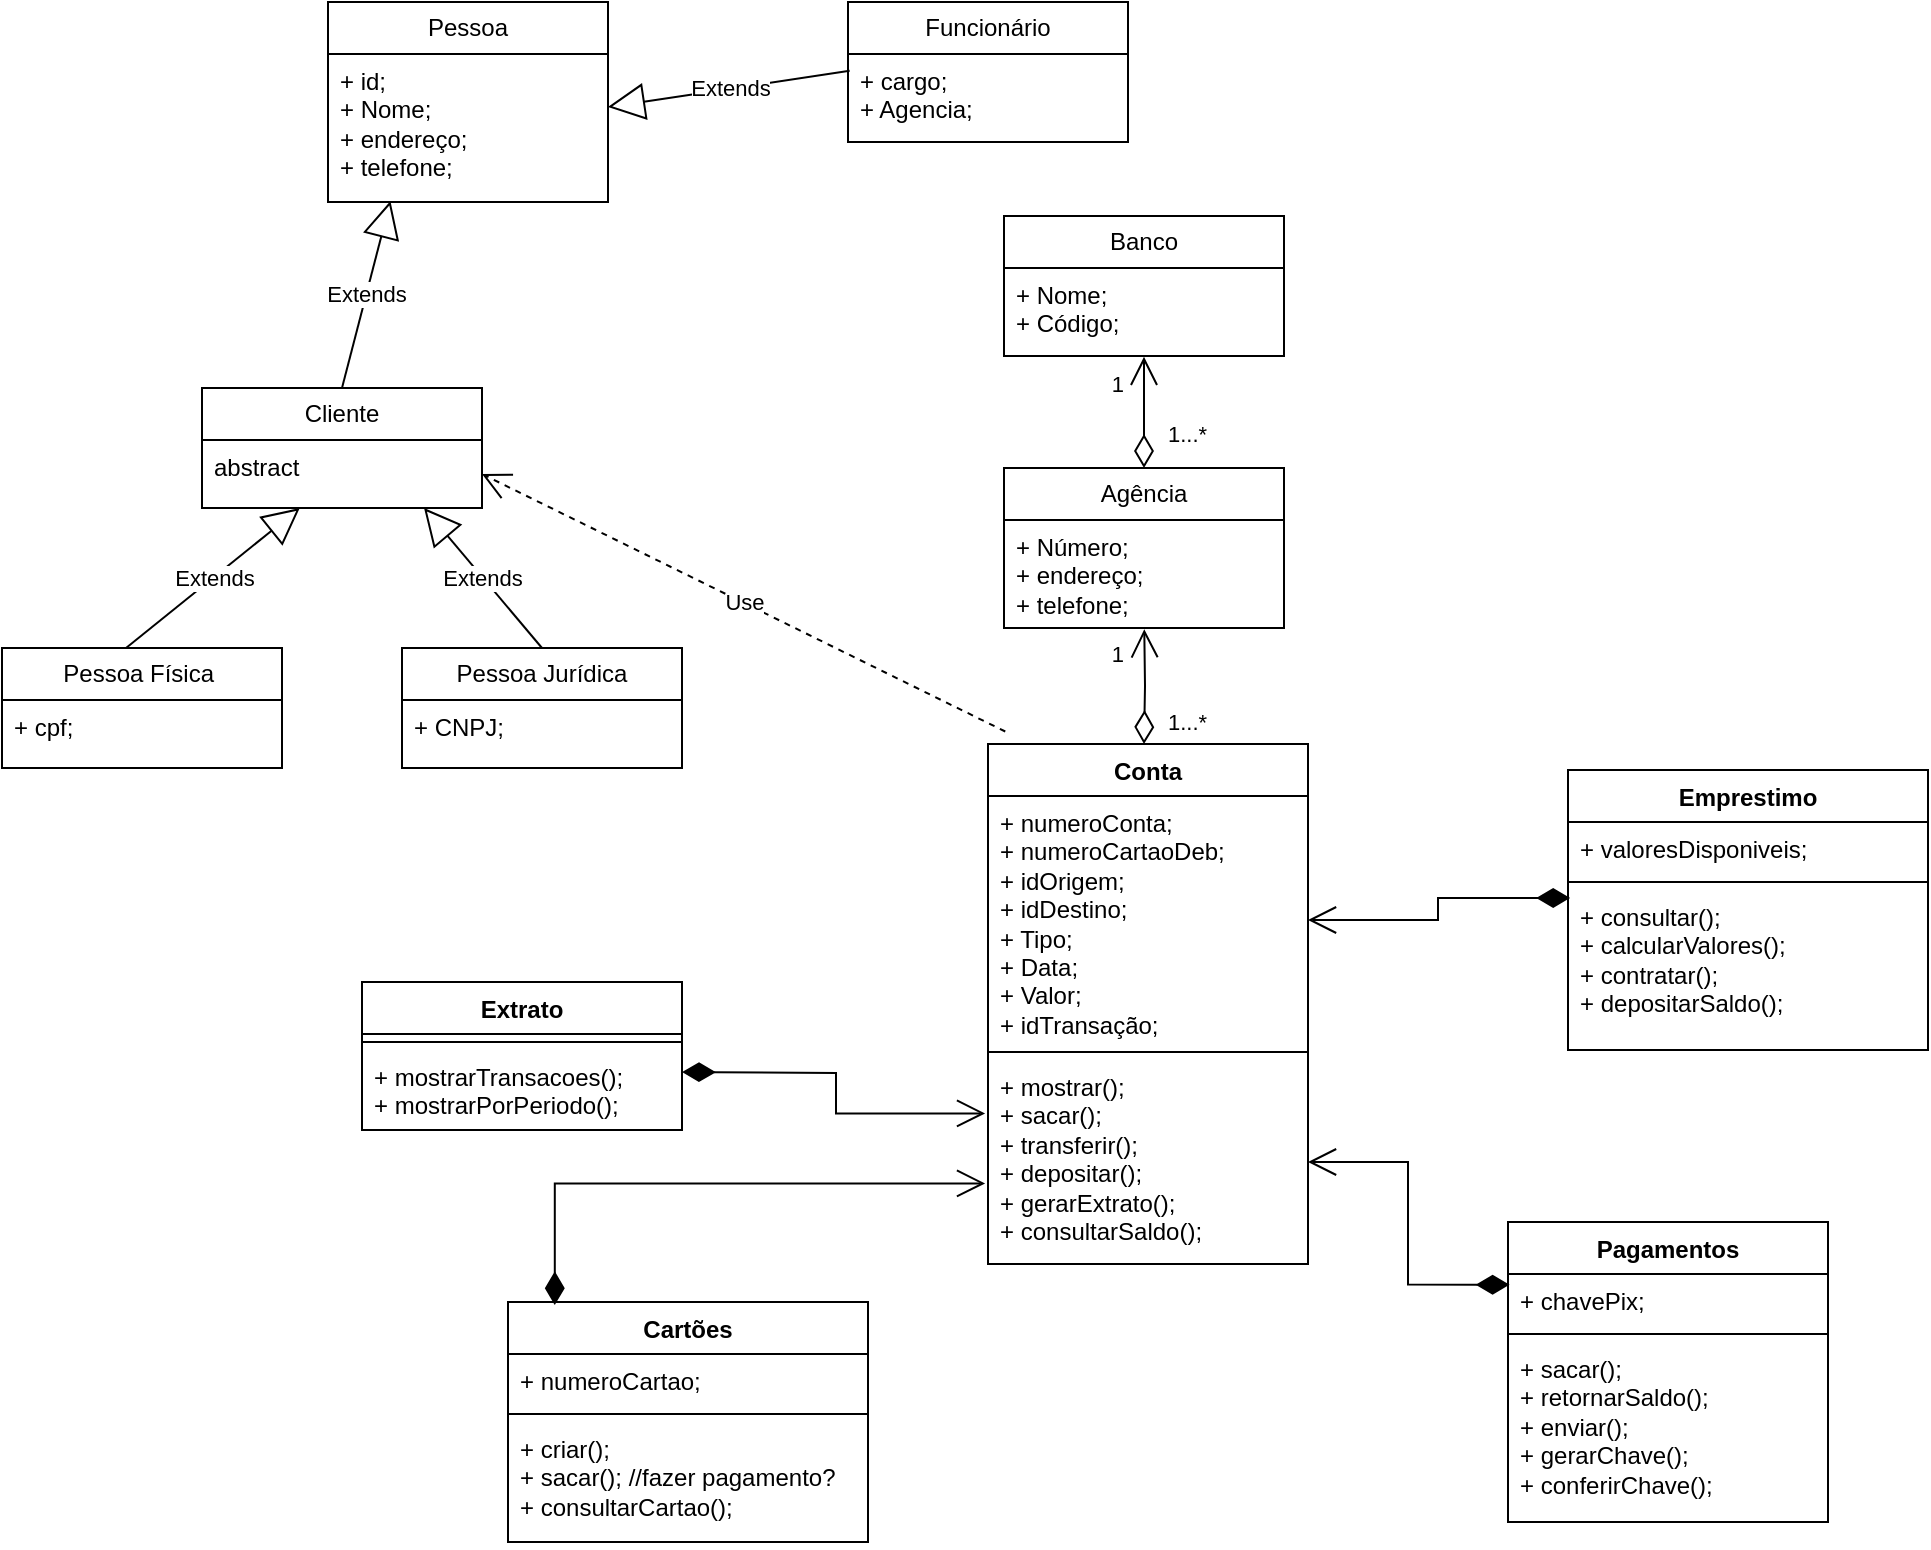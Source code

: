 <mxfile version="21.1.5" type="github">
  <diagram name="Página-1" id="4-gzDsOgcf79sOpH9Bft">
    <mxGraphModel dx="1864" dy="991" grid="1" gridSize="10" guides="1" tooltips="1" connect="1" arrows="1" fold="1" page="1" pageScale="1" pageWidth="1169" pageHeight="827" math="0" shadow="0">
      <root>
        <mxCell id="0" />
        <mxCell id="1" parent="0" />
        <mxCell id="wGyYJJHHHQbN9qoSsKe8-5" value="Pessoa" style="swimlane;fontStyle=0;childLayout=stackLayout;horizontal=1;startSize=26;fillColor=none;horizontalStack=0;resizeParent=1;resizeParentMax=0;resizeLast=0;collapsible=1;marginBottom=0;whiteSpace=wrap;html=1;" parent="1" vertex="1">
          <mxGeometry x="220" y="20" width="140" height="100" as="geometry" />
        </mxCell>
        <mxCell id="wGyYJJHHHQbN9qoSsKe8-6" value="+ id;&lt;br&gt;+ Nome;&lt;br&gt;+ endereço;&lt;br&gt;+ telefone;" style="text;strokeColor=none;fillColor=none;align=left;verticalAlign=top;spacingLeft=4;spacingRight=4;overflow=hidden;rotatable=0;points=[[0,0.5],[1,0.5]];portConstraint=eastwest;whiteSpace=wrap;html=1;" parent="wGyYJJHHHQbN9qoSsKe8-5" vertex="1">
          <mxGeometry y="26" width="140" height="74" as="geometry" />
        </mxCell>
        <mxCell id="wGyYJJHHHQbN9qoSsKe8-9" value="Cliente" style="swimlane;fontStyle=0;childLayout=stackLayout;horizontal=1;startSize=26;fillColor=none;horizontalStack=0;resizeParent=1;resizeParentMax=0;resizeLast=0;collapsible=1;marginBottom=0;whiteSpace=wrap;html=1;" parent="1" vertex="1">
          <mxGeometry x="157" y="213" width="140" height="60" as="geometry" />
        </mxCell>
        <mxCell id="wGyYJJHHHQbN9qoSsKe8-10" value="abstract" style="text;strokeColor=none;fillColor=none;align=left;verticalAlign=top;spacingLeft=4;spacingRight=4;overflow=hidden;rotatable=0;points=[[0,0.5],[1,0.5]];portConstraint=eastwest;whiteSpace=wrap;html=1;" parent="wGyYJJHHHQbN9qoSsKe8-9" vertex="1">
          <mxGeometry y="26" width="140" height="34" as="geometry" />
        </mxCell>
        <mxCell id="wGyYJJHHHQbN9qoSsKe8-11" value="Pessoa Física&amp;nbsp;" style="swimlane;fontStyle=0;childLayout=stackLayout;horizontal=1;startSize=26;fillColor=none;horizontalStack=0;resizeParent=1;resizeParentMax=0;resizeLast=0;collapsible=1;marginBottom=0;whiteSpace=wrap;html=1;" parent="1" vertex="1">
          <mxGeometry x="57" y="343" width="140" height="60" as="geometry" />
        </mxCell>
        <mxCell id="wGyYJJHHHQbN9qoSsKe8-12" value="+ cpf;" style="text;strokeColor=none;fillColor=none;align=left;verticalAlign=top;spacingLeft=4;spacingRight=4;overflow=hidden;rotatable=0;points=[[0,0.5],[1,0.5]];portConstraint=eastwest;whiteSpace=wrap;html=1;" parent="wGyYJJHHHQbN9qoSsKe8-11" vertex="1">
          <mxGeometry y="26" width="140" height="34" as="geometry" />
        </mxCell>
        <mxCell id="wGyYJJHHHQbN9qoSsKe8-13" value="Pessoa Jurídica" style="swimlane;fontStyle=0;childLayout=stackLayout;horizontal=1;startSize=26;fillColor=none;horizontalStack=0;resizeParent=1;resizeParentMax=0;resizeLast=0;collapsible=1;marginBottom=0;whiteSpace=wrap;html=1;" parent="1" vertex="1">
          <mxGeometry x="257" y="343" width="140" height="60" as="geometry" />
        </mxCell>
        <mxCell id="wGyYJJHHHQbN9qoSsKe8-14" value="+ CNPJ;" style="text;strokeColor=none;fillColor=none;align=left;verticalAlign=top;spacingLeft=4;spacingRight=4;overflow=hidden;rotatable=0;points=[[0,0.5],[1,0.5]];portConstraint=eastwest;whiteSpace=wrap;html=1;" parent="wGyYJJHHHQbN9qoSsKe8-13" vertex="1">
          <mxGeometry y="26" width="140" height="34" as="geometry" />
        </mxCell>
        <mxCell id="wGyYJJHHHQbN9qoSsKe8-15" value="Funcionário" style="swimlane;fontStyle=0;childLayout=stackLayout;horizontal=1;startSize=26;fillColor=none;horizontalStack=0;resizeParent=1;resizeParentMax=0;resizeLast=0;collapsible=1;marginBottom=0;whiteSpace=wrap;html=1;" parent="1" vertex="1">
          <mxGeometry x="480" y="20" width="140" height="70" as="geometry" />
        </mxCell>
        <mxCell id="wGyYJJHHHQbN9qoSsKe8-16" value="+ cargo;&lt;br&gt;+ Agencia;" style="text;strokeColor=none;fillColor=none;align=left;verticalAlign=top;spacingLeft=4;spacingRight=4;overflow=hidden;rotatable=0;points=[[0,0.5],[1,0.5]];portConstraint=eastwest;whiteSpace=wrap;html=1;" parent="wGyYJJHHHQbN9qoSsKe8-15" vertex="1">
          <mxGeometry y="26" width="140" height="44" as="geometry" />
        </mxCell>
        <mxCell id="wGyYJJHHHQbN9qoSsKe8-17" value="Banco" style="swimlane;fontStyle=0;childLayout=stackLayout;horizontal=1;startSize=26;fillColor=none;horizontalStack=0;resizeParent=1;resizeParentMax=0;resizeLast=0;collapsible=1;marginBottom=0;whiteSpace=wrap;html=1;" parent="1" vertex="1">
          <mxGeometry x="558" y="127" width="140" height="70" as="geometry" />
        </mxCell>
        <mxCell id="wGyYJJHHHQbN9qoSsKe8-18" value="+ Nome;&lt;br&gt;+ Código;" style="text;strokeColor=none;fillColor=none;align=left;verticalAlign=top;spacingLeft=4;spacingRight=4;overflow=hidden;rotatable=0;points=[[0,0.5],[1,0.5]];portConstraint=eastwest;whiteSpace=wrap;html=1;" parent="wGyYJJHHHQbN9qoSsKe8-17" vertex="1">
          <mxGeometry y="26" width="140" height="44" as="geometry" />
        </mxCell>
        <mxCell id="wGyYJJHHHQbN9qoSsKe8-19" value="Agência" style="swimlane;fontStyle=0;childLayout=stackLayout;horizontal=1;startSize=26;fillColor=none;horizontalStack=0;resizeParent=1;resizeParentMax=0;resizeLast=0;collapsible=1;marginBottom=0;whiteSpace=wrap;html=1;" parent="1" vertex="1">
          <mxGeometry x="558" y="253" width="140" height="80" as="geometry" />
        </mxCell>
        <mxCell id="wGyYJJHHHQbN9qoSsKe8-20" value="+ Número;&lt;br&gt;+ endereço;&lt;br&gt;+ telefone;" style="text;strokeColor=none;fillColor=none;align=left;verticalAlign=top;spacingLeft=4;spacingRight=4;overflow=hidden;rotatable=0;points=[[0,0.5],[1,0.5]];portConstraint=eastwest;whiteSpace=wrap;html=1;" parent="wGyYJJHHHQbN9qoSsKe8-19" vertex="1">
          <mxGeometry y="26" width="140" height="54" as="geometry" />
        </mxCell>
        <mxCell id="S7m789a0E0k9-BnDdS40-1" value="Extends" style="endArrow=block;endSize=16;endFill=0;html=1;rounded=0;exitX=0.443;exitY=0;exitDx=0;exitDy=0;exitPerimeter=0;" parent="1" source="wGyYJJHHHQbN9qoSsKe8-11" target="wGyYJJHHHQbN9qoSsKe8-10" edge="1">
          <mxGeometry width="160" relative="1" as="geometry">
            <mxPoint x="587" y="253" as="sourcePoint" />
            <mxPoint x="747" y="253" as="targetPoint" />
          </mxGeometry>
        </mxCell>
        <mxCell id="S7m789a0E0k9-BnDdS40-2" value="Extends" style="endArrow=block;endSize=16;endFill=0;html=1;rounded=0;exitX=0.5;exitY=0;exitDx=0;exitDy=0;entryX=0.793;entryY=1;entryDx=0;entryDy=0;entryPerimeter=0;" parent="1" source="wGyYJJHHHQbN9qoSsKe8-13" target="wGyYJJHHHQbN9qoSsKe8-10" edge="1">
          <mxGeometry width="160" relative="1" as="geometry">
            <mxPoint x="497" y="273" as="sourcePoint" />
            <mxPoint x="657" y="273" as="targetPoint" />
          </mxGeometry>
        </mxCell>
        <mxCell id="S7m789a0E0k9-BnDdS40-3" value="Extends" style="endArrow=block;endSize=16;endFill=0;html=1;rounded=0;exitX=0.5;exitY=0;exitDx=0;exitDy=0;entryX=0.223;entryY=0.994;entryDx=0;entryDy=0;entryPerimeter=0;" parent="1" source="wGyYJJHHHQbN9qoSsKe8-9" target="wGyYJJHHHQbN9qoSsKe8-6" edge="1">
          <mxGeometry width="160" relative="1" as="geometry">
            <mxPoint x="477" y="321" as="sourcePoint" />
            <mxPoint x="637" y="321" as="targetPoint" />
          </mxGeometry>
        </mxCell>
        <mxCell id="S7m789a0E0k9-BnDdS40-7" value="Extends" style="endArrow=block;endSize=16;endFill=0;html=1;rounded=0;exitX=0.006;exitY=0.191;exitDx=0;exitDy=0;exitPerimeter=0;" parent="1" source="wGyYJJHHHQbN9qoSsKe8-16" target="wGyYJJHHHQbN9qoSsKe8-6" edge="1">
          <mxGeometry width="160" relative="1" as="geometry">
            <mxPoint x="477" y="253" as="sourcePoint" />
            <mxPoint x="637" y="253" as="targetPoint" />
          </mxGeometry>
        </mxCell>
        <mxCell id="S7m789a0E0k9-BnDdS40-8" value="" style="endArrow=open;html=1;endSize=12;startArrow=diamondThin;startSize=14;startFill=0;edgeStyle=orthogonalEdgeStyle;rounded=0;entryX=0.5;entryY=1.008;entryDx=0;entryDy=0;entryPerimeter=0;" parent="1" source="wGyYJJHHHQbN9qoSsKe8-19" target="wGyYJJHHHQbN9qoSsKe8-18" edge="1">
          <mxGeometry relative="1" as="geometry">
            <mxPoint x="458" y="317" as="sourcePoint" />
            <mxPoint x="618" y="317" as="targetPoint" />
          </mxGeometry>
        </mxCell>
        <mxCell id="S7m789a0E0k9-BnDdS40-9" value="1...*" style="edgeLabel;resizable=0;html=1;align=left;verticalAlign=top;" parent="S7m789a0E0k9-BnDdS40-8" connectable="0" vertex="1">
          <mxGeometry x="-1" relative="1" as="geometry">
            <mxPoint x="10" y="-30" as="offset" />
          </mxGeometry>
        </mxCell>
        <mxCell id="S7m789a0E0k9-BnDdS40-10" value="1" style="edgeLabel;resizable=0;html=1;align=right;verticalAlign=top;" parent="S7m789a0E0k9-BnDdS40-8" connectable="0" vertex="1">
          <mxGeometry x="1" relative="1" as="geometry">
            <mxPoint x="-10" as="offset" />
          </mxGeometry>
        </mxCell>
        <mxCell id="S7m789a0E0k9-BnDdS40-11" value="" style="endArrow=open;html=1;endSize=12;startArrow=diamondThin;startSize=14;startFill=0;edgeStyle=orthogonalEdgeStyle;rounded=0;exitX=0.5;exitY=0;exitDx=0;exitDy=0;entryX=0.501;entryY=1.011;entryDx=0;entryDy=0;entryPerimeter=0;" parent="1" target="wGyYJJHHHQbN9qoSsKe8-20" edge="1">
          <mxGeometry relative="1" as="geometry">
            <mxPoint x="628" y="391.0" as="sourcePoint" />
            <mxPoint x="658" y="347" as="targetPoint" />
          </mxGeometry>
        </mxCell>
        <mxCell id="S7m789a0E0k9-BnDdS40-12" value="1...*" style="edgeLabel;resizable=0;html=1;align=left;verticalAlign=top;" parent="S7m789a0E0k9-BnDdS40-11" connectable="0" vertex="1">
          <mxGeometry x="-1" relative="1" as="geometry">
            <mxPoint x="10" y="-24" as="offset" />
          </mxGeometry>
        </mxCell>
        <mxCell id="S7m789a0E0k9-BnDdS40-13" value="1" style="edgeLabel;resizable=0;html=1;align=right;verticalAlign=top;" parent="S7m789a0E0k9-BnDdS40-11" connectable="0" vertex="1">
          <mxGeometry x="1" relative="1" as="geometry">
            <mxPoint x="-10" as="offset" />
          </mxGeometry>
        </mxCell>
        <mxCell id="S7m789a0E0k9-BnDdS40-14" value="Extrato" style="swimlane;fontStyle=1;align=center;verticalAlign=top;childLayout=stackLayout;horizontal=1;startSize=26;horizontalStack=0;resizeParent=1;resizeParentMax=0;resizeLast=0;collapsible=1;marginBottom=0;whiteSpace=wrap;html=1;" parent="1" vertex="1">
          <mxGeometry x="237" y="510" width="160" height="74" as="geometry" />
        </mxCell>
        <mxCell id="S7m789a0E0k9-BnDdS40-16" value="" style="line;strokeWidth=1;fillColor=none;align=left;verticalAlign=middle;spacingTop=-1;spacingLeft=3;spacingRight=3;rotatable=0;labelPosition=right;points=[];portConstraint=eastwest;strokeColor=inherit;" parent="S7m789a0E0k9-BnDdS40-14" vertex="1">
          <mxGeometry y="26" width="160" height="8" as="geometry" />
        </mxCell>
        <mxCell id="S7m789a0E0k9-BnDdS40-17" value="+ mostrarTransacoes();&lt;br&gt;+ mostrarPorPeriodo();" style="text;strokeColor=none;fillColor=none;align=left;verticalAlign=top;spacingLeft=4;spacingRight=4;overflow=hidden;rotatable=0;points=[[0,0.5],[1,0.5]];portConstraint=eastwest;whiteSpace=wrap;html=1;" parent="S7m789a0E0k9-BnDdS40-14" vertex="1">
          <mxGeometry y="34" width="160" height="40" as="geometry" />
        </mxCell>
        <mxCell id="S7m789a0E0k9-BnDdS40-22" value="Emprestimo" style="swimlane;fontStyle=1;align=center;verticalAlign=top;childLayout=stackLayout;horizontal=1;startSize=26;horizontalStack=0;resizeParent=1;resizeParentMax=0;resizeLast=0;collapsible=1;marginBottom=0;whiteSpace=wrap;html=1;" parent="1" vertex="1">
          <mxGeometry x="840" y="404" width="180" height="140" as="geometry" />
        </mxCell>
        <mxCell id="S7m789a0E0k9-BnDdS40-23" value="+ valoresDisponiveis;" style="text;strokeColor=none;fillColor=none;align=left;verticalAlign=top;spacingLeft=4;spacingRight=4;overflow=hidden;rotatable=0;points=[[0,0.5],[1,0.5]];portConstraint=eastwest;whiteSpace=wrap;html=1;" parent="S7m789a0E0k9-BnDdS40-22" vertex="1">
          <mxGeometry y="26" width="180" height="26" as="geometry" />
        </mxCell>
        <mxCell id="S7m789a0E0k9-BnDdS40-24" value="" style="line;strokeWidth=1;fillColor=none;align=left;verticalAlign=middle;spacingTop=-1;spacingLeft=3;spacingRight=3;rotatable=0;labelPosition=right;points=[];portConstraint=eastwest;strokeColor=inherit;" parent="S7m789a0E0k9-BnDdS40-22" vertex="1">
          <mxGeometry y="52" width="180" height="8" as="geometry" />
        </mxCell>
        <mxCell id="S7m789a0E0k9-BnDdS40-25" value="+ consultar();&lt;br&gt;+ calcularValores();&lt;br&gt;+ contratar();&lt;br&gt;+ depositarSaldo();" style="text;strokeColor=none;fillColor=none;align=left;verticalAlign=top;spacingLeft=4;spacingRight=4;overflow=hidden;rotatable=0;points=[[0,0.5],[1,0.5]];portConstraint=eastwest;whiteSpace=wrap;html=1;" parent="S7m789a0E0k9-BnDdS40-22" vertex="1">
          <mxGeometry y="60" width="180" height="80" as="geometry" />
        </mxCell>
        <mxCell id="S7m789a0E0k9-BnDdS40-26" value="Pagamentos" style="swimlane;fontStyle=1;align=center;verticalAlign=top;childLayout=stackLayout;horizontal=1;startSize=26;horizontalStack=0;resizeParent=1;resizeParentMax=0;resizeLast=0;collapsible=1;marginBottom=0;whiteSpace=wrap;html=1;" parent="1" vertex="1">
          <mxGeometry x="810" y="630" width="160" height="150" as="geometry" />
        </mxCell>
        <mxCell id="S7m789a0E0k9-BnDdS40-27" value="+ chavePix;" style="text;strokeColor=none;fillColor=none;align=left;verticalAlign=top;spacingLeft=4;spacingRight=4;overflow=hidden;rotatable=0;points=[[0,0.5],[1,0.5]];portConstraint=eastwest;whiteSpace=wrap;html=1;" parent="S7m789a0E0k9-BnDdS40-26" vertex="1">
          <mxGeometry y="26" width="160" height="26" as="geometry" />
        </mxCell>
        <mxCell id="S7m789a0E0k9-BnDdS40-28" value="" style="line;strokeWidth=1;fillColor=none;align=left;verticalAlign=middle;spacingTop=-1;spacingLeft=3;spacingRight=3;rotatable=0;labelPosition=right;points=[];portConstraint=eastwest;strokeColor=inherit;" parent="S7m789a0E0k9-BnDdS40-26" vertex="1">
          <mxGeometry y="52" width="160" height="8" as="geometry" />
        </mxCell>
        <mxCell id="S7m789a0E0k9-BnDdS40-29" value="+ sacar();&lt;br&gt;+ retornarSaldo();&lt;br style=&quot;border-color: var(--border-color);&quot;&gt;+ enviar();&lt;br&gt;+ gerarChave();&lt;br&gt;+ conferirChave();" style="text;strokeColor=none;fillColor=none;align=left;verticalAlign=top;spacingLeft=4;spacingRight=4;overflow=hidden;rotatable=0;points=[[0,0.5],[1,0.5]];portConstraint=eastwest;whiteSpace=wrap;html=1;" parent="S7m789a0E0k9-BnDdS40-26" vertex="1">
          <mxGeometry y="60" width="160" height="90" as="geometry" />
        </mxCell>
        <mxCell id="S7m789a0E0k9-BnDdS40-30" value="Conta" style="swimlane;fontStyle=1;align=center;verticalAlign=top;childLayout=stackLayout;horizontal=1;startSize=26;horizontalStack=0;resizeParent=1;resizeParentMax=0;resizeLast=0;collapsible=1;marginBottom=0;whiteSpace=wrap;html=1;" parent="1" vertex="1">
          <mxGeometry x="550" y="391" width="160" height="260" as="geometry" />
        </mxCell>
        <mxCell id="S7m789a0E0k9-BnDdS40-31" value="+ numeroConta;&lt;br&gt;+ numeroCartaoDeb;&lt;br&gt;+ idOrigem;&lt;br style=&quot;border-color: var(--border-color);&quot;&gt;+ idDestino;&lt;br style=&quot;border-color: var(--border-color);&quot;&gt;+ Tipo;&lt;br style=&quot;border-color: var(--border-color);&quot;&gt;+ Data;&lt;br style=&quot;border-color: var(--border-color);&quot;&gt;+ Valor;&lt;br style=&quot;border-color: var(--border-color);&quot;&gt;+ idTransação;" style="text;strokeColor=none;fillColor=none;align=left;verticalAlign=top;spacingLeft=4;spacingRight=4;overflow=hidden;rotatable=0;points=[[0,0.5],[1,0.5]];portConstraint=eastwest;whiteSpace=wrap;html=1;" parent="S7m789a0E0k9-BnDdS40-30" vertex="1">
          <mxGeometry y="26" width="160" height="124" as="geometry" />
        </mxCell>
        <mxCell id="S7m789a0E0k9-BnDdS40-32" value="" style="line;strokeWidth=1;fillColor=none;align=left;verticalAlign=middle;spacingTop=-1;spacingLeft=3;spacingRight=3;rotatable=0;labelPosition=right;points=[];portConstraint=eastwest;strokeColor=inherit;" parent="S7m789a0E0k9-BnDdS40-30" vertex="1">
          <mxGeometry y="150" width="160" height="8" as="geometry" />
        </mxCell>
        <mxCell id="S7m789a0E0k9-BnDdS40-33" value="+ mostrar();&lt;br&gt;+ sacar();&lt;br&gt;+ transferir();&lt;br&gt;+ depositar();&lt;br&gt;+ gerarExtrato();&lt;br&gt;+ consultarSaldo();" style="text;strokeColor=none;fillColor=none;align=left;verticalAlign=top;spacingLeft=4;spacingRight=4;overflow=hidden;rotatable=0;points=[[0,0.5],[1,0.5]];portConstraint=eastwest;whiteSpace=wrap;html=1;" parent="S7m789a0E0k9-BnDdS40-30" vertex="1">
          <mxGeometry y="158" width="160" height="102" as="geometry" />
        </mxCell>
        <mxCell id="S7m789a0E0k9-BnDdS40-34" value="Cartões" style="swimlane;fontStyle=1;align=center;verticalAlign=top;childLayout=stackLayout;horizontal=1;startSize=26;horizontalStack=0;resizeParent=1;resizeParentMax=0;resizeLast=0;collapsible=1;marginBottom=0;whiteSpace=wrap;html=1;" parent="1" vertex="1">
          <mxGeometry x="310" y="670" width="180" height="120" as="geometry" />
        </mxCell>
        <mxCell id="S7m789a0E0k9-BnDdS40-35" value="+ numeroCartao;" style="text;strokeColor=none;fillColor=none;align=left;verticalAlign=top;spacingLeft=4;spacingRight=4;overflow=hidden;rotatable=0;points=[[0,0.5],[1,0.5]];portConstraint=eastwest;whiteSpace=wrap;html=1;" parent="S7m789a0E0k9-BnDdS40-34" vertex="1">
          <mxGeometry y="26" width="180" height="26" as="geometry" />
        </mxCell>
        <mxCell id="S7m789a0E0k9-BnDdS40-36" value="" style="line;strokeWidth=1;fillColor=none;align=left;verticalAlign=middle;spacingTop=-1;spacingLeft=3;spacingRight=3;rotatable=0;labelPosition=right;points=[];portConstraint=eastwest;strokeColor=inherit;" parent="S7m789a0E0k9-BnDdS40-34" vertex="1">
          <mxGeometry y="52" width="180" height="8" as="geometry" />
        </mxCell>
        <mxCell id="S7m789a0E0k9-BnDdS40-37" value="+ criar();&lt;br&gt;+ sacar(); //fazer pagamento?&lt;br&gt;+ consultarCartao();" style="text;strokeColor=none;fillColor=none;align=left;verticalAlign=top;spacingLeft=4;spacingRight=4;overflow=hidden;rotatable=0;points=[[0,0.5],[1,0.5]];portConstraint=eastwest;whiteSpace=wrap;html=1;" parent="S7m789a0E0k9-BnDdS40-34" vertex="1">
          <mxGeometry y="60" width="180" height="60" as="geometry" />
        </mxCell>
        <mxCell id="S7m789a0E0k9-BnDdS40-39" value="" style="endArrow=open;html=1;endSize=12;startArrow=diamondThin;startSize=14;startFill=1;edgeStyle=orthogonalEdgeStyle;align=left;verticalAlign=bottom;rounded=0;exitX=1;exitY=0.731;exitDx=0;exitDy=0;entryX=-0.009;entryY=0.262;entryDx=0;entryDy=0;entryPerimeter=0;exitPerimeter=0;" parent="1" target="S7m789a0E0k9-BnDdS40-33" edge="1">
          <mxGeometry x="-1" y="3" relative="1" as="geometry">
            <mxPoint x="397" y="555.006" as="sourcePoint" />
            <mxPoint x="930" y="721" as="targetPoint" />
          </mxGeometry>
        </mxCell>
        <mxCell id="S7m789a0E0k9-BnDdS40-41" value="" style="endArrow=open;html=1;endSize=12;startArrow=diamondThin;startSize=14;startFill=1;edgeStyle=orthogonalEdgeStyle;align=left;verticalAlign=bottom;rounded=0;exitX=0.13;exitY=0.013;exitDx=0;exitDy=0;entryX=-0.009;entryY=0.605;entryDx=0;entryDy=0;entryPerimeter=0;exitPerimeter=0;" parent="1" source="S7m789a0E0k9-BnDdS40-34" target="S7m789a0E0k9-BnDdS40-33" edge="1">
          <mxGeometry x="-1" y="3" relative="1" as="geometry">
            <mxPoint x="660" y="781" as="sourcePoint" />
            <mxPoint x="820" y="781" as="targetPoint" />
          </mxGeometry>
        </mxCell>
        <mxCell id="S7m789a0E0k9-BnDdS40-44" value="" style="endArrow=open;html=1;endSize=12;startArrow=diamondThin;startSize=14;startFill=1;edgeStyle=orthogonalEdgeStyle;align=left;verticalAlign=bottom;rounded=0;exitX=0.005;exitY=0.205;exitDx=0;exitDy=0;exitPerimeter=0;entryX=1;entryY=0.5;entryDx=0;entryDy=0;" parent="1" source="S7m789a0E0k9-BnDdS40-27" target="S7m789a0E0k9-BnDdS40-33" edge="1">
          <mxGeometry x="-1" y="3" relative="1" as="geometry">
            <mxPoint x="740" y="751" as="sourcePoint" />
            <mxPoint x="900" y="751" as="targetPoint" />
          </mxGeometry>
        </mxCell>
        <mxCell id="S7m789a0E0k9-BnDdS40-45" value="" style="endArrow=open;html=1;endSize=12;startArrow=diamondThin;startSize=14;startFill=1;edgeStyle=orthogonalEdgeStyle;align=left;verticalAlign=bottom;rounded=0;exitX=0.006;exitY=0.05;exitDx=0;exitDy=0;exitPerimeter=0;entryX=1;entryY=0.5;entryDx=0;entryDy=0;" parent="1" source="S7m789a0E0k9-BnDdS40-25" target="S7m789a0E0k9-BnDdS40-31" edge="1">
          <mxGeometry x="-1" y="3" relative="1" as="geometry">
            <mxPoint x="770" y="571" as="sourcePoint" />
            <mxPoint x="930" y="571" as="targetPoint" />
          </mxGeometry>
        </mxCell>
        <mxCell id="S7m789a0E0k9-BnDdS40-49" value="Use" style="endArrow=open;endSize=12;dashed=1;html=1;rounded=0;exitX=0.054;exitY=-0.024;exitDx=0;exitDy=0;exitPerimeter=0;entryX=1;entryY=0.5;entryDx=0;entryDy=0;" parent="1" source="S7m789a0E0k9-BnDdS40-30" target="wGyYJJHHHQbN9qoSsKe8-10" edge="1">
          <mxGeometry width="160" relative="1" as="geometry">
            <mxPoint x="480" y="251" as="sourcePoint" />
            <mxPoint x="640" y="251" as="targetPoint" />
          </mxGeometry>
        </mxCell>
      </root>
    </mxGraphModel>
  </diagram>
</mxfile>
